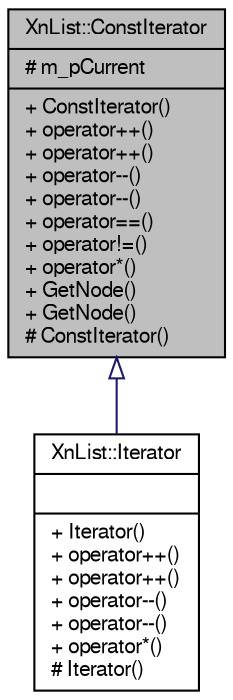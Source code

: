 digraph G
{
  edge [fontname="FreeSans",fontsize="10",labelfontname="FreeSans",labelfontsize="10"];
  node [fontname="FreeSans",fontsize="10",shape=record];
  Node1 [label="{XnList::ConstIterator\n|# m_pCurrent\l|+ ConstIterator()\l+ operator++()\l+ operator++()\l+ operator--()\l+ operator--()\l+ operator==()\l+ operator!=()\l+ operator*()\l+ GetNode()\l+ GetNode()\l# ConstIterator()\l}",height=0.2,width=0.4,color="black", fillcolor="grey75", style="filled" fontcolor="black"];
  Node1 -> Node2 [dir=back,color="midnightblue",fontsize="10",style="solid",arrowtail="empty",fontname="FreeSans"];
  Node2 [label="{XnList::Iterator\n||+ Iterator()\l+ operator++()\l+ operator++()\l+ operator--()\l+ operator--()\l+ operator*()\l# Iterator()\l}",height=0.2,width=0.4,color="black", fillcolor="white", style="filled",URL="$class_xn_list_1_1_iterator.html"];
}
